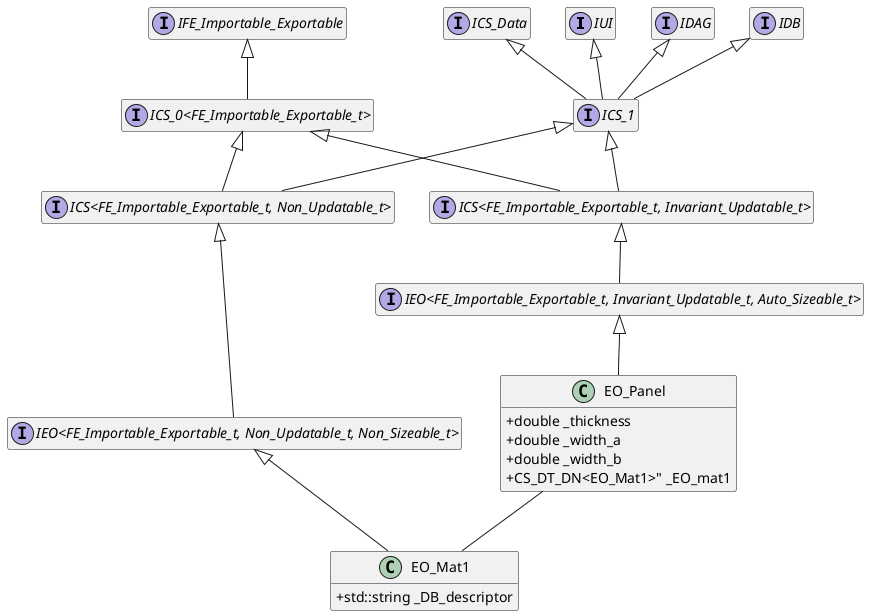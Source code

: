 @startuml
hide empty members
skinparam classAttributeIconSize 0

interface IUI
interface IDAG
interface IDB
interface ICS_Data
interface IFE_Importable_Exportable

interface "ICS_0<FE_Importable_Exportable_t>"
interface ICS_1

interface "ICS<FE_Importable_Exportable_t, Non_Updatable_t>"
interface "ICS<FE_Importable_Exportable_t, Invariant_Updatable_t>"

interface "IEO<FE_Importable_Exportable_t, Non_Updatable_t, Non_Sizeable_t>"
interface "IEO<FE_Importable_Exportable_t, Invariant_Updatable_t, Auto_Sizeable_t>"

IFE_Importable_Exportable <|-- "ICS_0<FE_Importable_Exportable_t>"

IUI <|-- ICS_1
IDAG <|-- ICS_1
IDB <|-- ICS_1
ICS_Data <|-- ICS_1

"ICS_0<FE_Importable_Exportable_t>" <|-- "ICS<FE_Importable_Exportable_t, Non_Updatable_t>"
"ICS_0<FE_Importable_Exportable_t>" <|-- "ICS<FE_Importable_Exportable_t, Invariant_Updatable_t>"

ICS_1 <|-- "ICS<FE_Importable_Exportable_t, Non_Updatable_t>"
ICS_1 <|-- "ICS<FE_Importable_Exportable_t, Invariant_Updatable_t>"

"ICS<FE_Importable_Exportable_t, Non_Updatable_t>" <|-- "IEO<FE_Importable_Exportable_t, Non_Updatable_t, Non_Sizeable_t>"
"ICS<FE_Importable_Exportable_t, Invariant_Updatable_t>" <|-- "IEO<FE_Importable_Exportable_t, Invariant_Updatable_t, Auto_Sizeable_t>"

class EO_Mat1 {
    +std::string _DB_descriptor
}

class EO_Panel {
    +double _thickness
    +double _width_a
    +double _width_b
    +CS_DT_DN<EO_Mat1>" _EO_mat1
}

"IEO<FE_Importable_Exportable_t, Non_Updatable_t, Non_Sizeable_t>" <|-- EO_Mat1
"IEO<FE_Importable_Exportable_t, Invariant_Updatable_t, Auto_Sizeable_t>" <|-- EO_Panel

EO_Panel -- EO_Mat1

@enduml
